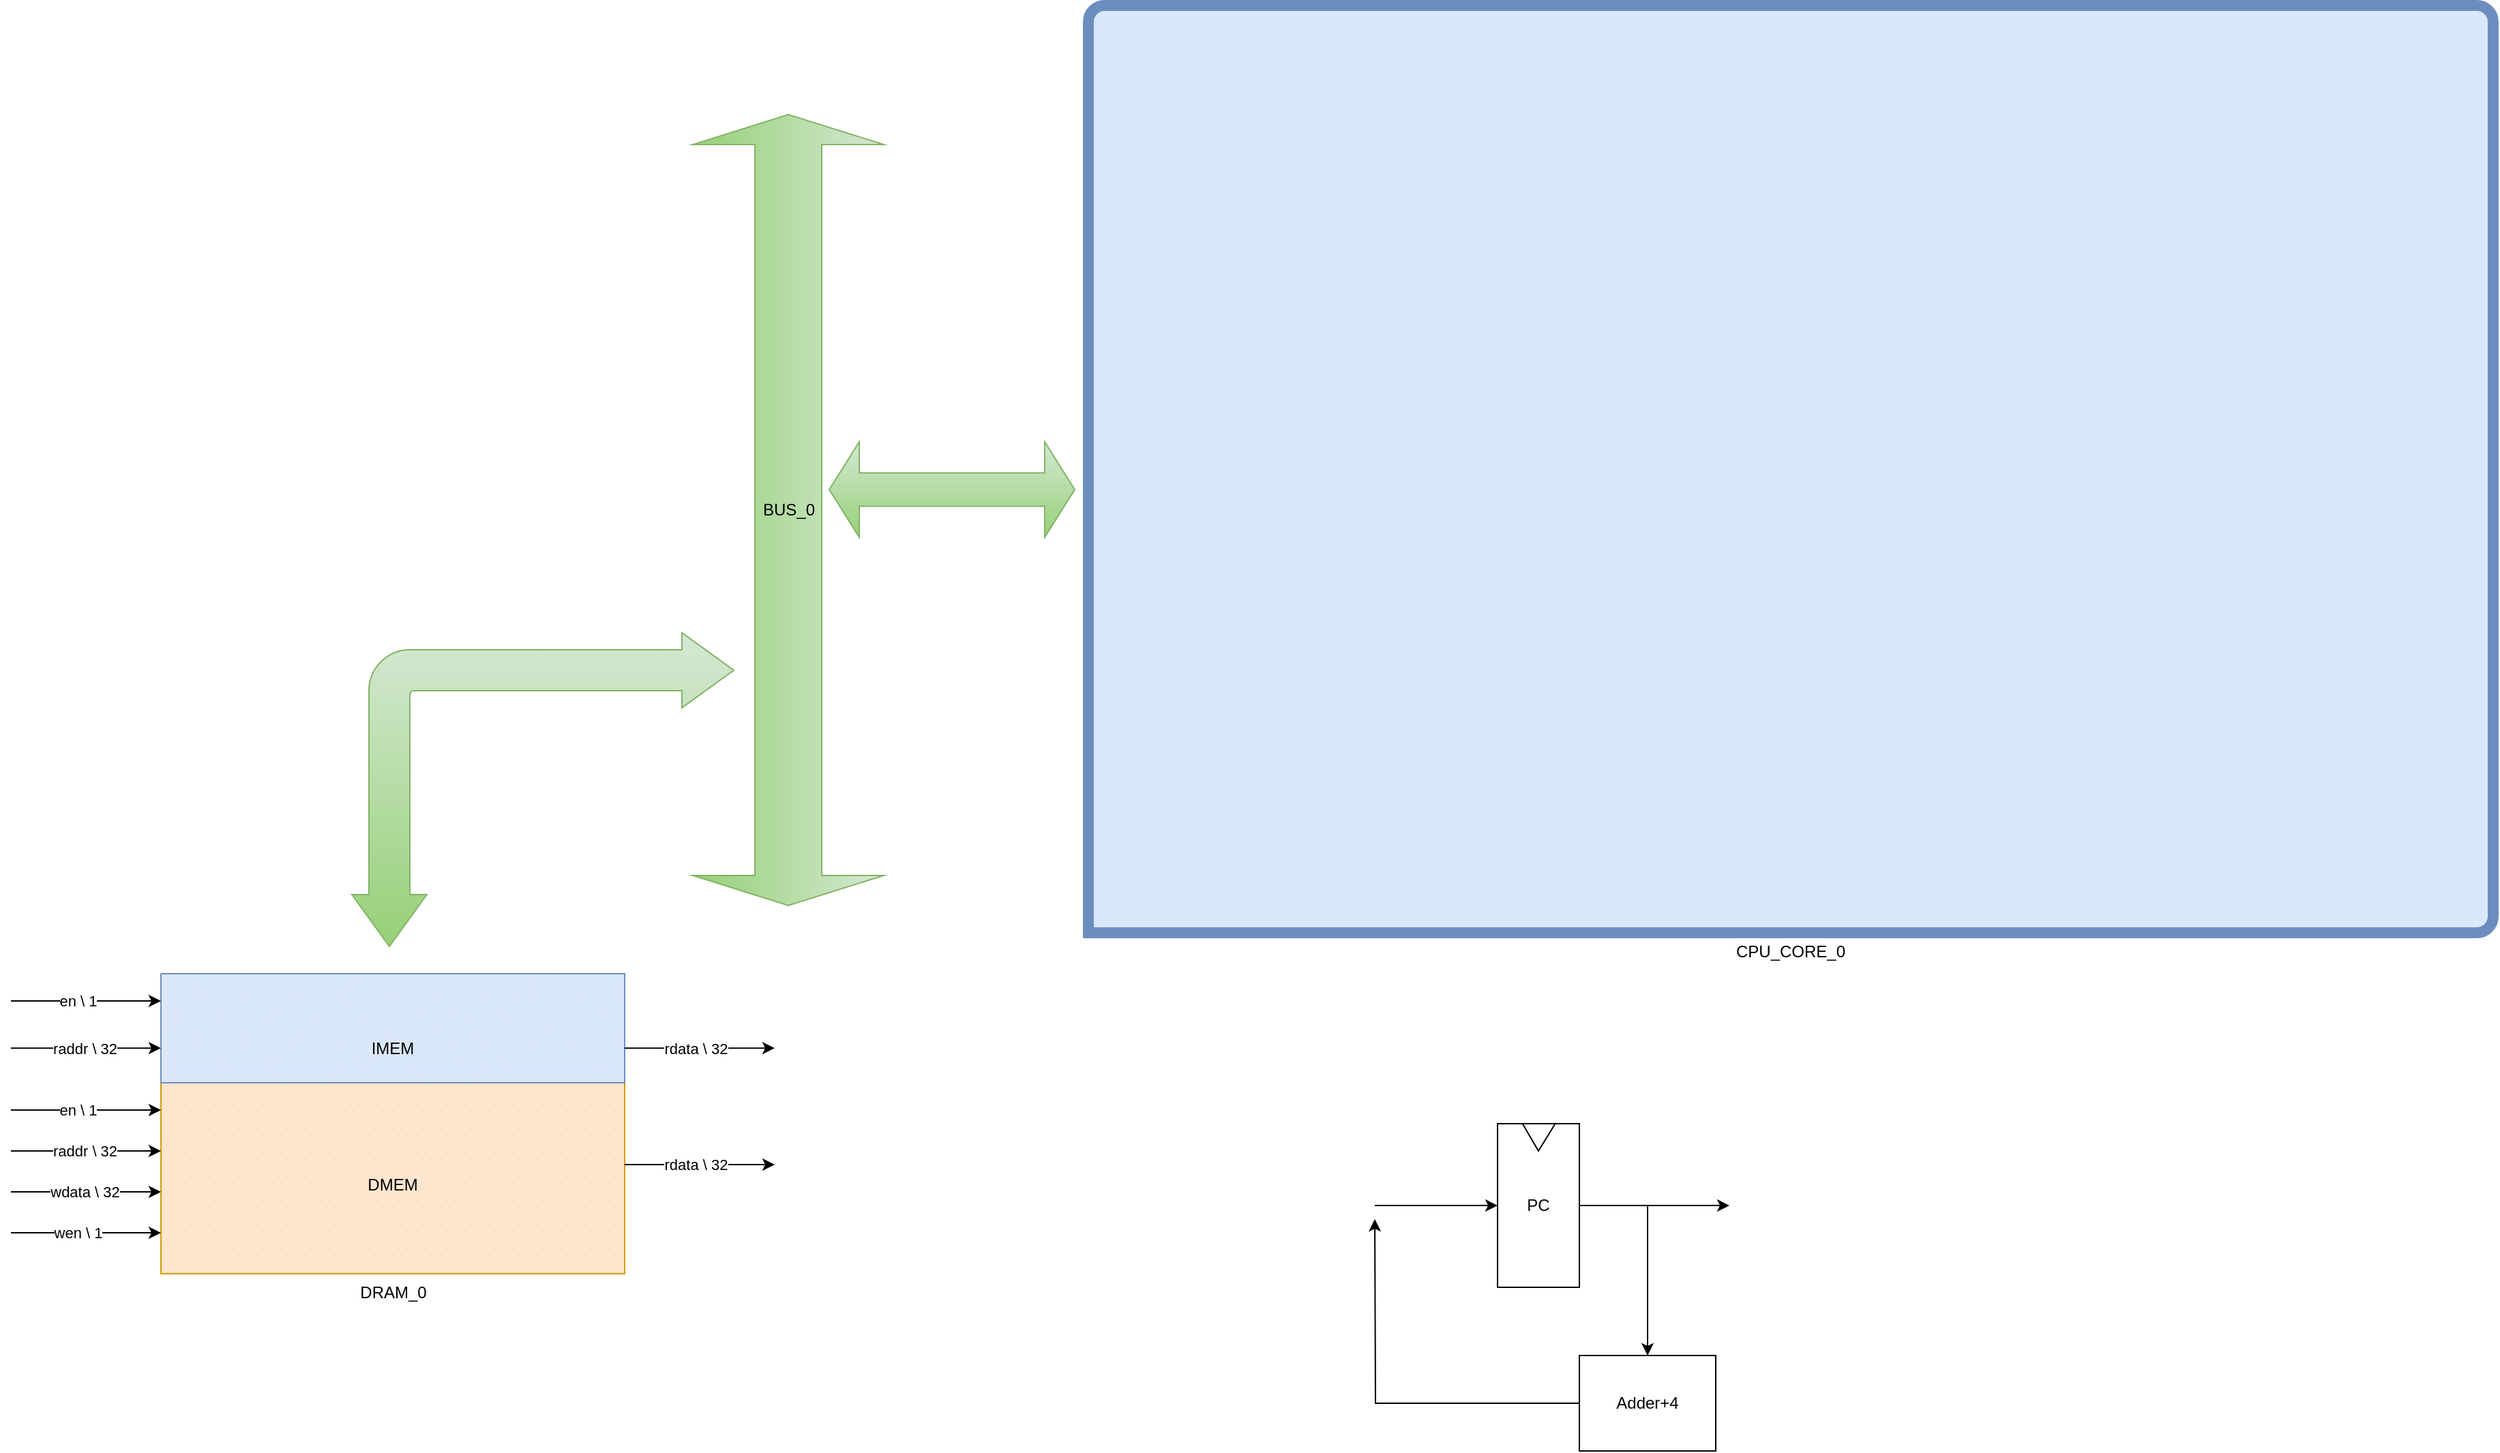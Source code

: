 <mxfile version="24.7.6">
  <diagram name="第 1 页" id="vPBEdX3DaR3NsLyXTNRQ">
    <mxGraphModel dx="508" dy="303" grid="1" gridSize="10" guides="1" tooltips="1" connect="1" arrows="1" fold="1" page="1" pageScale="1" pageWidth="1920" pageHeight="1200" math="0" shadow="0">
      <root>
        <mxCell id="0" />
        <mxCell id="1" parent="0" />
        <mxCell id="-0G7ZFBK52Pimk-3oAYl-1" value="CPU_CORE_0" style="verticalLabelPosition=bottom;verticalAlign=top;html=1;shape=mxgraph.basic.three_corner_round_rect;dx=6;whiteSpace=wrap;fillColor=#dae8fc;strokeWidth=8;strokeColor=#6c8ebf;" vertex="1" parent="1">
          <mxGeometry x="820" y="50" width="1030" height="680" as="geometry" />
        </mxCell>
        <mxCell id="-0G7ZFBK52Pimk-3oAYl-2" value="DRAM_0" style="verticalLabelPosition=bottom;verticalAlign=top;html=1;shape=mxgraph.basic.patternFillRect;fillStyle=diagGrid;step=5;fillStrokeWidth=0.2;fillStrokeColor=#dddddd;fillColor=#ffe6cc;strokeColor=#d79b00;" vertex="1" parent="1">
          <mxGeometry x="140" y="840" width="340" height="140" as="geometry" />
        </mxCell>
        <mxCell id="-0G7ZFBK52Pimk-3oAYl-5" value="" style="verticalLabelPosition=bottom;verticalAlign=top;html=1;shape=mxgraph.basic.patternFillRect;fillStyle=diagGrid;step=5;fillStrokeWidth=0.2;fillStrokeColor=#dddddd;fillColor=#dae8fc;strokeColor=#6c8ebf;" vertex="1" parent="1">
          <mxGeometry x="140" y="760" width="340" height="80" as="geometry" />
        </mxCell>
        <mxCell id="-0G7ZFBK52Pimk-3oAYl-7" value="" style="endArrow=classic;html=1;rounded=0;entryX=0;entryY=0.25;entryDx=0;entryDy=0;entryPerimeter=0;" edge="1" parent="1" target="-0G7ZFBK52Pimk-3oAYl-5">
          <mxGeometry width="50" height="50" relative="1" as="geometry">
            <mxPoint x="30" y="780" as="sourcePoint" />
            <mxPoint x="120" y="750" as="targetPoint" />
          </mxGeometry>
        </mxCell>
        <mxCell id="-0G7ZFBK52Pimk-3oAYl-14" value="en \ 1" style="edgeLabel;html=1;align=center;verticalAlign=middle;resizable=0;points=[];" vertex="1" connectable="0" parent="-0G7ZFBK52Pimk-3oAYl-7">
          <mxGeometry x="-0.118" relative="1" as="geometry">
            <mxPoint as="offset" />
          </mxGeometry>
        </mxCell>
        <mxCell id="-0G7ZFBK52Pimk-3oAYl-8" value="" style="endArrow=classic;html=1;rounded=0;entryX=0;entryY=0.182;entryDx=0;entryDy=0;entryPerimeter=0;" edge="1" parent="1">
          <mxGeometry width="50" height="50" relative="1" as="geometry">
            <mxPoint x="30" y="814.6" as="sourcePoint" />
            <mxPoint x="140" y="814.6" as="targetPoint" />
          </mxGeometry>
        </mxCell>
        <mxCell id="-0G7ZFBK52Pimk-3oAYl-11" value="raddr \ 32" style="edgeLabel;html=1;align=center;verticalAlign=middle;resizable=0;points=[];" vertex="1" connectable="0" parent="-0G7ZFBK52Pimk-3oAYl-8">
          <mxGeometry x="-0.016" relative="1" as="geometry">
            <mxPoint as="offset" />
          </mxGeometry>
        </mxCell>
        <mxCell id="-0G7ZFBK52Pimk-3oAYl-16" value="" style="endArrow=classic;html=1;rounded=0;entryX=0;entryY=0.182;entryDx=0;entryDy=0;entryPerimeter=0;" edge="1" parent="1">
          <mxGeometry width="50" height="50" relative="1" as="geometry">
            <mxPoint x="480" y="814.6" as="sourcePoint" />
            <mxPoint x="590" y="814.6" as="targetPoint" />
          </mxGeometry>
        </mxCell>
        <mxCell id="-0G7ZFBK52Pimk-3oAYl-17" value="rdata \ 32" style="edgeLabel;html=1;align=center;verticalAlign=middle;resizable=0;points=[];" vertex="1" connectable="0" parent="-0G7ZFBK52Pimk-3oAYl-16">
          <mxGeometry x="-0.059" relative="1" as="geometry">
            <mxPoint as="offset" />
          </mxGeometry>
        </mxCell>
        <mxCell id="-0G7ZFBK52Pimk-3oAYl-18" value="IMEM" style="text;html=1;align=center;verticalAlign=middle;whiteSpace=wrap;rounded=0;" vertex="1" parent="1">
          <mxGeometry x="280" y="800" width="60" height="30" as="geometry" />
        </mxCell>
        <mxCell id="-0G7ZFBK52Pimk-3oAYl-19" value="DMEM" style="text;html=1;align=center;verticalAlign=middle;whiteSpace=wrap;rounded=0;" vertex="1" parent="1">
          <mxGeometry x="280" y="900" width="60" height="30" as="geometry" />
        </mxCell>
        <mxCell id="-0G7ZFBK52Pimk-3oAYl-20" value="" style="endArrow=classic;html=1;rounded=0;entryX=0;entryY=0.25;entryDx=0;entryDy=0;entryPerimeter=0;" edge="1" parent="1">
          <mxGeometry width="50" height="50" relative="1" as="geometry">
            <mxPoint x="30" y="860" as="sourcePoint" />
            <mxPoint x="140" y="860" as="targetPoint" />
          </mxGeometry>
        </mxCell>
        <mxCell id="-0G7ZFBK52Pimk-3oAYl-21" value="en \ 1" style="edgeLabel;html=1;align=center;verticalAlign=middle;resizable=0;points=[];" vertex="1" connectable="0" parent="-0G7ZFBK52Pimk-3oAYl-20">
          <mxGeometry x="-0.118" relative="1" as="geometry">
            <mxPoint as="offset" />
          </mxGeometry>
        </mxCell>
        <mxCell id="-0G7ZFBK52Pimk-3oAYl-22" value="" style="endArrow=classic;html=1;rounded=0;entryX=0;entryY=0.25;entryDx=0;entryDy=0;entryPerimeter=0;" edge="1" parent="1">
          <mxGeometry width="50" height="50" relative="1" as="geometry">
            <mxPoint x="30" y="950" as="sourcePoint" />
            <mxPoint x="140" y="950" as="targetPoint" />
          </mxGeometry>
        </mxCell>
        <mxCell id="-0G7ZFBK52Pimk-3oAYl-23" value="wen \ 1" style="edgeLabel;html=1;align=center;verticalAlign=middle;resizable=0;points=[];" vertex="1" connectable="0" parent="-0G7ZFBK52Pimk-3oAYl-22">
          <mxGeometry x="-0.118" relative="1" as="geometry">
            <mxPoint as="offset" />
          </mxGeometry>
        </mxCell>
        <mxCell id="-0G7ZFBK52Pimk-3oAYl-24" value="" style="endArrow=classic;html=1;rounded=0;entryX=0;entryY=0.182;entryDx=0;entryDy=0;entryPerimeter=0;" edge="1" parent="1">
          <mxGeometry width="50" height="50" relative="1" as="geometry">
            <mxPoint x="30" y="890" as="sourcePoint" />
            <mxPoint x="140" y="890" as="targetPoint" />
          </mxGeometry>
        </mxCell>
        <mxCell id="-0G7ZFBK52Pimk-3oAYl-25" value="raddr \ 32" style="edgeLabel;html=1;align=center;verticalAlign=middle;resizable=0;points=[];" vertex="1" connectable="0" parent="-0G7ZFBK52Pimk-3oAYl-24">
          <mxGeometry x="-0.016" relative="1" as="geometry">
            <mxPoint as="offset" />
          </mxGeometry>
        </mxCell>
        <mxCell id="-0G7ZFBK52Pimk-3oAYl-26" value="" style="endArrow=classic;html=1;rounded=0;entryX=0;entryY=0.182;entryDx=0;entryDy=0;entryPerimeter=0;" edge="1" parent="1">
          <mxGeometry width="50" height="50" relative="1" as="geometry">
            <mxPoint x="30" y="920" as="sourcePoint" />
            <mxPoint x="140" y="920" as="targetPoint" />
          </mxGeometry>
        </mxCell>
        <mxCell id="-0G7ZFBK52Pimk-3oAYl-27" value="wdata \ 32" style="edgeLabel;html=1;align=center;verticalAlign=middle;resizable=0;points=[];" vertex="1" connectable="0" parent="-0G7ZFBK52Pimk-3oAYl-26">
          <mxGeometry x="-0.016" relative="1" as="geometry">
            <mxPoint as="offset" />
          </mxGeometry>
        </mxCell>
        <mxCell id="-0G7ZFBK52Pimk-3oAYl-28" value="" style="endArrow=classic;html=1;rounded=0;entryX=0;entryY=0.182;entryDx=0;entryDy=0;entryPerimeter=0;" edge="1" parent="1">
          <mxGeometry width="50" height="50" relative="1" as="geometry">
            <mxPoint x="480" y="900" as="sourcePoint" />
            <mxPoint x="590" y="900" as="targetPoint" />
          </mxGeometry>
        </mxCell>
        <mxCell id="-0G7ZFBK52Pimk-3oAYl-29" value="rdata \ 32" style="edgeLabel;html=1;align=center;verticalAlign=middle;resizable=0;points=[];" vertex="1" connectable="0" parent="-0G7ZFBK52Pimk-3oAYl-28">
          <mxGeometry x="-0.059" relative="1" as="geometry">
            <mxPoint as="offset" />
          </mxGeometry>
        </mxCell>
        <mxCell id="-0G7ZFBK52Pimk-3oAYl-35" value="BUS_0" style="html=1;shadow=0;dashed=0;align=center;verticalAlign=middle;shape=mxgraph.arrows2.twoWayArrow;dy=0.65;dx=22;direction=south;fillColor=#d5e8d4;gradientColor=#97d077;strokeColor=#82b366;" vertex="1" parent="1">
          <mxGeometry x="530" y="130" width="140" height="580" as="geometry" />
        </mxCell>
        <mxCell id="-0G7ZFBK52Pimk-3oAYl-36" value="" style="html=1;shadow=0;dashed=0;align=center;verticalAlign=middle;shape=mxgraph.arrows2.twoWayArrow;dy=0.65;dx=22;fillColor=#d5e8d4;gradientColor=#97d077;strokeColor=#82b366;" vertex="1" parent="1">
          <mxGeometry x="630" y="370" width="180" height="70" as="geometry" />
        </mxCell>
        <mxCell id="-0G7ZFBK52Pimk-3oAYl-37" value="" style="html=1;shadow=0;dashed=0;align=center;verticalAlign=middle;shape=mxgraph.arrows2.bendDoubleArrow;dy=15;dx=38;arrowHead=55;rounded=1;fillColor=#d5e8d4;gradientColor=#97d077;strokeColor=#82b366;" vertex="1" parent="1">
          <mxGeometry x="280" y="510" width="280" height="230" as="geometry" />
        </mxCell>
        <mxCell id="-0G7ZFBK52Pimk-3oAYl-41" value="" style="group;rotation=-180;" vertex="1" connectable="0" parent="1">
          <mxGeometry x="1120" y="870" width="60" height="120" as="geometry" />
        </mxCell>
        <mxCell id="-0G7ZFBK52Pimk-3oAYl-38" value="" style="verticalLabelPosition=bottom;verticalAlign=top;html=1;shape=mxgraph.basic.rect;fillColor2=none;strokeWidth=1;size=20;indent=5;direction=south;rotation=-180;" vertex="1" parent="-0G7ZFBK52Pimk-3oAYl-41">
          <mxGeometry width="60" height="120" as="geometry" />
        </mxCell>
        <mxCell id="-0G7ZFBK52Pimk-3oAYl-39" value="" style="endArrow=none;html=1;rounded=0;exitX=1.005;exitY=0.711;exitDx=0;exitDy=0;exitPerimeter=0;entryX=1.001;entryY=0.304;entryDx=0;entryDy=0;entryPerimeter=0;" edge="1" parent="-0G7ZFBK52Pimk-3oAYl-41" source="-0G7ZFBK52Pimk-3oAYl-38" target="-0G7ZFBK52Pimk-3oAYl-38">
          <mxGeometry width="50" height="50" relative="1" as="geometry">
            <mxPoint x="-60" as="sourcePoint" />
            <mxPoint x="-110" y="50" as="targetPoint" />
            <Array as="points">
              <mxPoint x="30" y="20" />
            </Array>
          </mxGeometry>
        </mxCell>
        <mxCell id="-0G7ZFBK52Pimk-3oAYl-40" value="PC" style="text;html=1;align=center;verticalAlign=middle;whiteSpace=wrap;rounded=0;rotation=-360;" vertex="1" parent="-0G7ZFBK52Pimk-3oAYl-41">
          <mxGeometry y="45" width="60" height="30" as="geometry" />
        </mxCell>
        <mxCell id="-0G7ZFBK52Pimk-3oAYl-42" value="" style="endArrow=classic;html=1;rounded=0;" edge="1" parent="1">
          <mxGeometry width="50" height="50" relative="1" as="geometry">
            <mxPoint x="1030" y="930" as="sourcePoint" />
            <mxPoint x="1120" y="930" as="targetPoint" />
          </mxGeometry>
        </mxCell>
        <mxCell id="-0G7ZFBK52Pimk-3oAYl-43" value="" style="endArrow=classic;html=1;rounded=0;exitX=1;exitY=0.5;exitDx=0;exitDy=0;" edge="1" parent="1" source="-0G7ZFBK52Pimk-3oAYl-40">
          <mxGeometry width="50" height="50" relative="1" as="geometry">
            <mxPoint x="1180" y="980" as="sourcePoint" />
            <mxPoint x="1290" y="930" as="targetPoint" />
            <Array as="points">
              <mxPoint x="1240" y="930" />
            </Array>
          </mxGeometry>
        </mxCell>
        <mxCell id="-0G7ZFBK52Pimk-3oAYl-44" value="" style="endArrow=classic;html=1;rounded=0;entryX=0.5;entryY=0;entryDx=0;entryDy=0;" edge="1" parent="1" target="-0G7ZFBK52Pimk-3oAYl-45">
          <mxGeometry width="50" height="50" relative="1" as="geometry">
            <mxPoint x="1230" y="930" as="sourcePoint" />
            <mxPoint x="1230" y="1010" as="targetPoint" />
          </mxGeometry>
        </mxCell>
        <mxCell id="-0G7ZFBK52Pimk-3oAYl-46" style="edgeStyle=orthogonalEdgeStyle;rounded=0;orthogonalLoop=1;jettySize=auto;html=1;exitX=0;exitY=0.5;exitDx=0;exitDy=0;" edge="1" parent="1" source="-0G7ZFBK52Pimk-3oAYl-45">
          <mxGeometry relative="1" as="geometry">
            <mxPoint x="1030" y="940" as="targetPoint" />
          </mxGeometry>
        </mxCell>
        <mxCell id="-0G7ZFBK52Pimk-3oAYl-45" value="Adder+4" style="rounded=0;whiteSpace=wrap;html=1;" vertex="1" parent="1">
          <mxGeometry x="1180" y="1040" width="100" height="70" as="geometry" />
        </mxCell>
      </root>
    </mxGraphModel>
  </diagram>
</mxfile>
